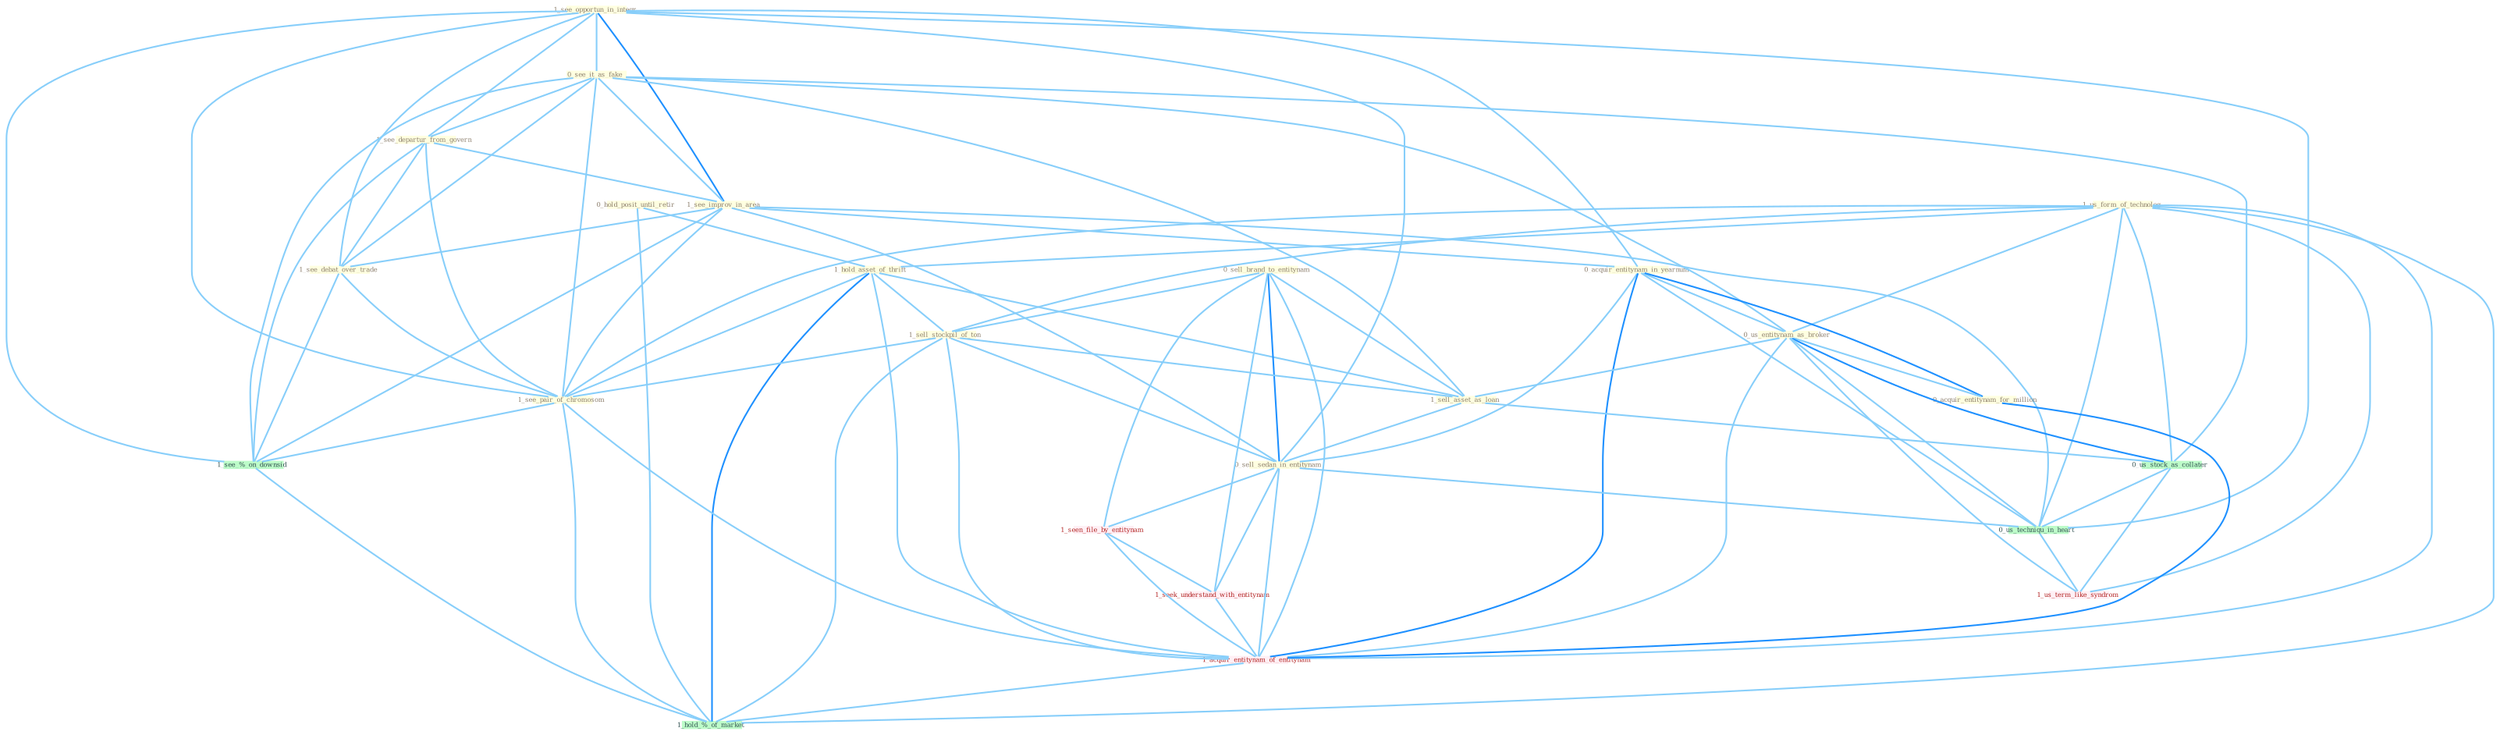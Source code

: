 Graph G{ 
    node
    [shape=polygon,style=filled,width=.5,height=.06,color="#BDFCC9",fixedsize=true,fontsize=4,
    fontcolor="#2f4f4f"];
    {node
    [color="#ffffe0", fontcolor="#8b7d6b"] "0_hold_posit_until_retir " "1_us_form_of_technolog " "1_see_opportun_in_integr " "0_see_it_as_fake " "1_hold_asset_of_thrift " "1_see_departur_from_govern " "1_see_improv_in_area " "0_sell_brand_to_entitynam " "0_acquir_entitynam_in_yearnum " "0_us_entitynam_as_broker " "0_acquir_entitynam_for_million " "1_sell_stockpil_of_ton " "1_see_debat_over_trade " "1_sell_asset_as_loan " "0_sell_sedan_in_entitynam " "1_see_pair_of_chromosom "}
{node [color="#fff0f5", fontcolor="#b22222"] "1_seen_file_by_entitynam " "1_seek_understand_with_entitynam " "1_acquir_entitynam_of_entitynam " "1_us_term_like_syndrom "}
edge [color="#B0E2FF"];

	"0_hold_posit_until_retir " -- "1_hold_asset_of_thrift " [w="1", color="#87cefa" ];
	"0_hold_posit_until_retir " -- "1_hold_%_of_market " [w="1", color="#87cefa" ];
	"1_us_form_of_technolog " -- "1_hold_asset_of_thrift " [w="1", color="#87cefa" ];
	"1_us_form_of_technolog " -- "0_us_entitynam_as_broker " [w="1", color="#87cefa" ];
	"1_us_form_of_technolog " -- "1_sell_stockpil_of_ton " [w="1", color="#87cefa" ];
	"1_us_form_of_technolog " -- "1_see_pair_of_chromosom " [w="1", color="#87cefa" ];
	"1_us_form_of_technolog " -- "0_us_stock_as_collater " [w="1", color="#87cefa" ];
	"1_us_form_of_technolog " -- "1_acquir_entitynam_of_entitynam " [w="1", color="#87cefa" ];
	"1_us_form_of_technolog " -- "0_us_techniqu_in_heart " [w="1", color="#87cefa" ];
	"1_us_form_of_technolog " -- "1_us_term_like_syndrom " [w="1", color="#87cefa" ];
	"1_us_form_of_technolog " -- "1_hold_%_of_market " [w="1", color="#87cefa" ];
	"1_see_opportun_in_integr " -- "0_see_it_as_fake " [w="1", color="#87cefa" ];
	"1_see_opportun_in_integr " -- "1_see_departur_from_govern " [w="1", color="#87cefa" ];
	"1_see_opportun_in_integr " -- "1_see_improv_in_area " [w="2", color="#1e90ff" , len=0.8];
	"1_see_opportun_in_integr " -- "0_acquir_entitynam_in_yearnum " [w="1", color="#87cefa" ];
	"1_see_opportun_in_integr " -- "1_see_debat_over_trade " [w="1", color="#87cefa" ];
	"1_see_opportun_in_integr " -- "0_sell_sedan_in_entitynam " [w="1", color="#87cefa" ];
	"1_see_opportun_in_integr " -- "1_see_pair_of_chromosom " [w="1", color="#87cefa" ];
	"1_see_opportun_in_integr " -- "0_us_techniqu_in_heart " [w="1", color="#87cefa" ];
	"1_see_opportun_in_integr " -- "1_see_%_on_downsid " [w="1", color="#87cefa" ];
	"0_see_it_as_fake " -- "1_see_departur_from_govern " [w="1", color="#87cefa" ];
	"0_see_it_as_fake " -- "1_see_improv_in_area " [w="1", color="#87cefa" ];
	"0_see_it_as_fake " -- "0_us_entitynam_as_broker " [w="1", color="#87cefa" ];
	"0_see_it_as_fake " -- "1_see_debat_over_trade " [w="1", color="#87cefa" ];
	"0_see_it_as_fake " -- "1_sell_asset_as_loan " [w="1", color="#87cefa" ];
	"0_see_it_as_fake " -- "1_see_pair_of_chromosom " [w="1", color="#87cefa" ];
	"0_see_it_as_fake " -- "0_us_stock_as_collater " [w="1", color="#87cefa" ];
	"0_see_it_as_fake " -- "1_see_%_on_downsid " [w="1", color="#87cefa" ];
	"1_hold_asset_of_thrift " -- "1_sell_stockpil_of_ton " [w="1", color="#87cefa" ];
	"1_hold_asset_of_thrift " -- "1_sell_asset_as_loan " [w="1", color="#87cefa" ];
	"1_hold_asset_of_thrift " -- "1_see_pair_of_chromosom " [w="1", color="#87cefa" ];
	"1_hold_asset_of_thrift " -- "1_acquir_entitynam_of_entitynam " [w="1", color="#87cefa" ];
	"1_hold_asset_of_thrift " -- "1_hold_%_of_market " [w="2", color="#1e90ff" , len=0.8];
	"1_see_departur_from_govern " -- "1_see_improv_in_area " [w="1", color="#87cefa" ];
	"1_see_departur_from_govern " -- "1_see_debat_over_trade " [w="1", color="#87cefa" ];
	"1_see_departur_from_govern " -- "1_see_pair_of_chromosom " [w="1", color="#87cefa" ];
	"1_see_departur_from_govern " -- "1_see_%_on_downsid " [w="1", color="#87cefa" ];
	"1_see_improv_in_area " -- "0_acquir_entitynam_in_yearnum " [w="1", color="#87cefa" ];
	"1_see_improv_in_area " -- "1_see_debat_over_trade " [w="1", color="#87cefa" ];
	"1_see_improv_in_area " -- "0_sell_sedan_in_entitynam " [w="1", color="#87cefa" ];
	"1_see_improv_in_area " -- "1_see_pair_of_chromosom " [w="1", color="#87cefa" ];
	"1_see_improv_in_area " -- "0_us_techniqu_in_heart " [w="1", color="#87cefa" ];
	"1_see_improv_in_area " -- "1_see_%_on_downsid " [w="1", color="#87cefa" ];
	"0_sell_brand_to_entitynam " -- "1_sell_stockpil_of_ton " [w="1", color="#87cefa" ];
	"0_sell_brand_to_entitynam " -- "1_sell_asset_as_loan " [w="1", color="#87cefa" ];
	"0_sell_brand_to_entitynam " -- "0_sell_sedan_in_entitynam " [w="2", color="#1e90ff" , len=0.8];
	"0_sell_brand_to_entitynam " -- "1_seen_file_by_entitynam " [w="1", color="#87cefa" ];
	"0_sell_brand_to_entitynam " -- "1_seek_understand_with_entitynam " [w="1", color="#87cefa" ];
	"0_sell_brand_to_entitynam " -- "1_acquir_entitynam_of_entitynam " [w="1", color="#87cefa" ];
	"0_acquir_entitynam_in_yearnum " -- "0_us_entitynam_as_broker " [w="1", color="#87cefa" ];
	"0_acquir_entitynam_in_yearnum " -- "0_acquir_entitynam_for_million " [w="2", color="#1e90ff" , len=0.8];
	"0_acquir_entitynam_in_yearnum " -- "0_sell_sedan_in_entitynam " [w="1", color="#87cefa" ];
	"0_acquir_entitynam_in_yearnum " -- "1_acquir_entitynam_of_entitynam " [w="2", color="#1e90ff" , len=0.8];
	"0_acquir_entitynam_in_yearnum " -- "0_us_techniqu_in_heart " [w="1", color="#87cefa" ];
	"0_us_entitynam_as_broker " -- "0_acquir_entitynam_for_million " [w="1", color="#87cefa" ];
	"0_us_entitynam_as_broker " -- "1_sell_asset_as_loan " [w="1", color="#87cefa" ];
	"0_us_entitynam_as_broker " -- "0_us_stock_as_collater " [w="2", color="#1e90ff" , len=0.8];
	"0_us_entitynam_as_broker " -- "1_acquir_entitynam_of_entitynam " [w="1", color="#87cefa" ];
	"0_us_entitynam_as_broker " -- "0_us_techniqu_in_heart " [w="1", color="#87cefa" ];
	"0_us_entitynam_as_broker " -- "1_us_term_like_syndrom " [w="1", color="#87cefa" ];
	"0_acquir_entitynam_for_million " -- "1_acquir_entitynam_of_entitynam " [w="2", color="#1e90ff" , len=0.8];
	"1_sell_stockpil_of_ton " -- "1_sell_asset_as_loan " [w="1", color="#87cefa" ];
	"1_sell_stockpil_of_ton " -- "0_sell_sedan_in_entitynam " [w="1", color="#87cefa" ];
	"1_sell_stockpil_of_ton " -- "1_see_pair_of_chromosom " [w="1", color="#87cefa" ];
	"1_sell_stockpil_of_ton " -- "1_acquir_entitynam_of_entitynam " [w="1", color="#87cefa" ];
	"1_sell_stockpil_of_ton " -- "1_hold_%_of_market " [w="1", color="#87cefa" ];
	"1_see_debat_over_trade " -- "1_see_pair_of_chromosom " [w="1", color="#87cefa" ];
	"1_see_debat_over_trade " -- "1_see_%_on_downsid " [w="1", color="#87cefa" ];
	"1_sell_asset_as_loan " -- "0_sell_sedan_in_entitynam " [w="1", color="#87cefa" ];
	"1_sell_asset_as_loan " -- "0_us_stock_as_collater " [w="1", color="#87cefa" ];
	"0_sell_sedan_in_entitynam " -- "1_seen_file_by_entitynam " [w="1", color="#87cefa" ];
	"0_sell_sedan_in_entitynam " -- "1_seek_understand_with_entitynam " [w="1", color="#87cefa" ];
	"0_sell_sedan_in_entitynam " -- "1_acquir_entitynam_of_entitynam " [w="1", color="#87cefa" ];
	"0_sell_sedan_in_entitynam " -- "0_us_techniqu_in_heart " [w="1", color="#87cefa" ];
	"1_see_pair_of_chromosom " -- "1_acquir_entitynam_of_entitynam " [w="1", color="#87cefa" ];
	"1_see_pair_of_chromosom " -- "1_see_%_on_downsid " [w="1", color="#87cefa" ];
	"1_see_pair_of_chromosom " -- "1_hold_%_of_market " [w="1", color="#87cefa" ];
	"1_seen_file_by_entitynam " -- "1_seek_understand_with_entitynam " [w="1", color="#87cefa" ];
	"1_seen_file_by_entitynam " -- "1_acquir_entitynam_of_entitynam " [w="1", color="#87cefa" ];
	"0_us_stock_as_collater " -- "0_us_techniqu_in_heart " [w="1", color="#87cefa" ];
	"0_us_stock_as_collater " -- "1_us_term_like_syndrom " [w="1", color="#87cefa" ];
	"1_seek_understand_with_entitynam " -- "1_acquir_entitynam_of_entitynam " [w="1", color="#87cefa" ];
	"1_acquir_entitynam_of_entitynam " -- "1_hold_%_of_market " [w="1", color="#87cefa" ];
	"0_us_techniqu_in_heart " -- "1_us_term_like_syndrom " [w="1", color="#87cefa" ];
	"1_see_%_on_downsid " -- "1_hold_%_of_market " [w="1", color="#87cefa" ];
}